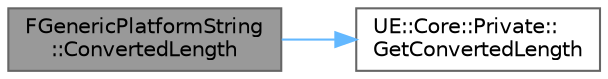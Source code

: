 digraph "FGenericPlatformString::ConvertedLength"
{
 // INTERACTIVE_SVG=YES
 // LATEX_PDF_SIZE
  bgcolor="transparent";
  edge [fontname=Helvetica,fontsize=10,labelfontname=Helvetica,labelfontsize=10];
  node [fontname=Helvetica,fontsize=10,shape=box,height=0.2,width=0.4];
  rankdir="LR";
  Node1 [id="Node000001",label="FGenericPlatformString\l::ConvertedLength",height=0.2,width=0.4,color="gray40", fillcolor="grey60", style="filled", fontcolor="black",tooltip="Returns the required buffer length for the null-terminated Src string when converted to the DestChar ..."];
  Node1 -> Node2 [id="edge1_Node000001_Node000002",color="steelblue1",style="solid",tooltip=" "];
  Node2 [id="Node000002",label="UE::Core::Private::\lGetConvertedLength",height=0.2,width=0.4,color="grey40", fillcolor="white", style="filled",URL="$d1/de6/namespaceUE_1_1Core_1_1Private.html#a50d456170c3e4690b89b508fa7c58f18",tooltip=" "];
}
